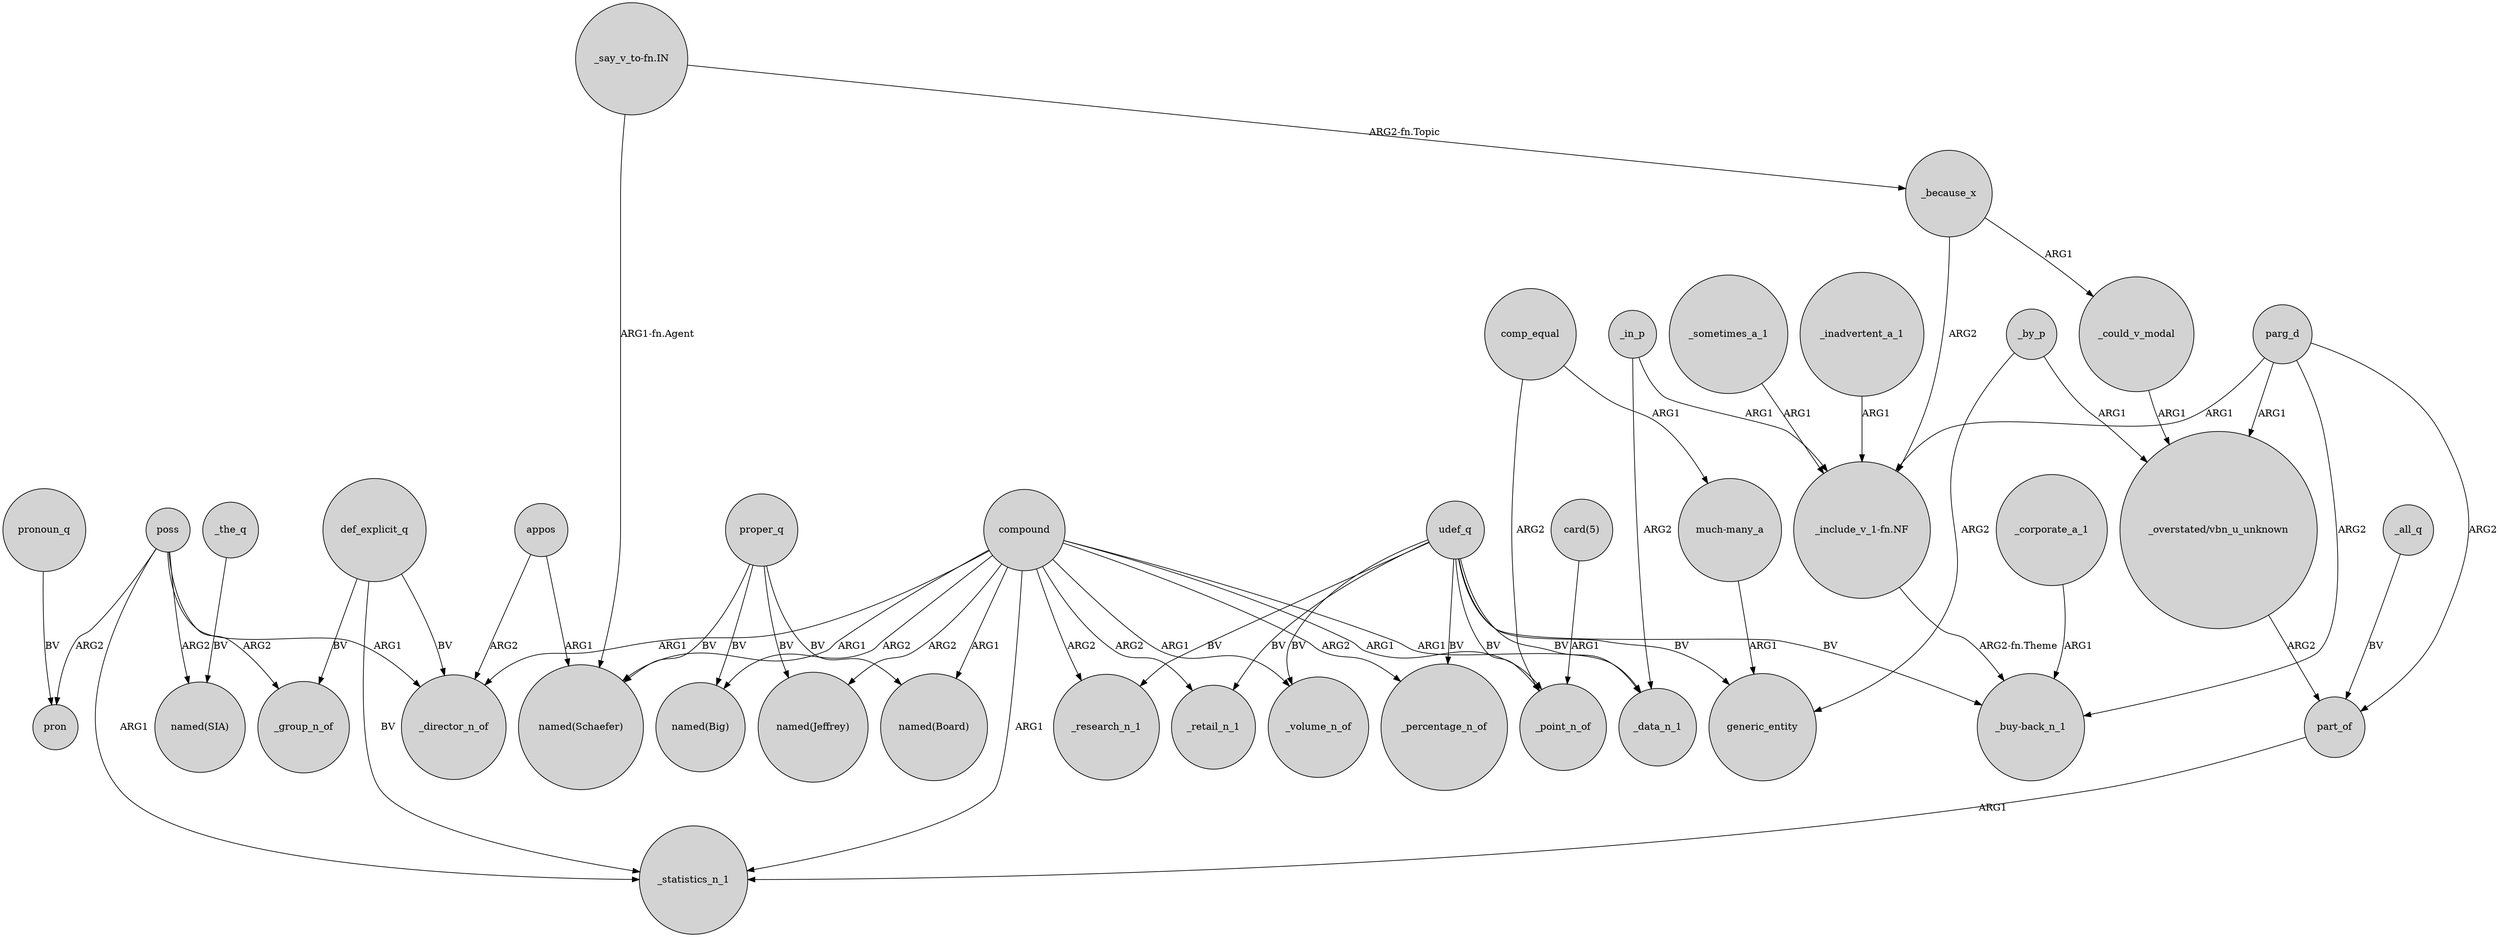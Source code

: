 digraph {
	node [shape=circle style=filled]
	_by_p -> "_overstated/vbn_u_unknown" [label=ARG1]
	parg_d -> "_include_v_1-fn.NF" [label=ARG1]
	"card(5)" -> _point_n_of [label=ARG1]
	proper_q -> "named(Schaefer)" [label=BV]
	_could_v_modal -> "_overstated/vbn_u_unknown" [label=ARG1]
	_all_q -> part_of [label=BV]
	poss -> pron [label=ARG2]
	udef_q -> generic_entity [label=BV]
	appos -> "named(Schaefer)" [label=ARG1]
	poss -> _director_n_of [label=ARG1]
	parg_d -> "_overstated/vbn_u_unknown" [label=ARG1]
	_by_p -> generic_entity [label=ARG2]
	"much-many_a" -> generic_entity [label=ARG1]
	_because_x -> _could_v_modal [label=ARG1]
	def_explicit_q -> _group_n_of [label=BV]
	_inadvertent_a_1 -> "_include_v_1-fn.NF" [label=ARG1]
	compound -> _percentage_n_of [label=ARG2]
	udef_q -> _research_n_1 [label=BV]
	_corporate_a_1 -> "_buy-back_n_1" [label=ARG1]
	udef_q -> _volume_n_of [label=BV]
	compound -> _retail_n_1 [label=ARG2]
	poss -> _statistics_n_1 [label=ARG1]
	comp_equal -> "much-many_a" [label=ARG1]
	compound -> "named(Schaefer)" [label=ARG1]
	proper_q -> "named(Board)" [label=BV]
	compound -> _data_n_1 [label=ARG1]
	_the_q -> "named(SIA)" [label=BV]
	"_say_v_to-fn.IN" -> _because_x [label="ARG2-fn.Topic"]
	"_say_v_to-fn.IN" -> "named(Schaefer)" [label="ARG1-fn.Agent"]
	pronoun_q -> pron [label=BV]
	compound -> _statistics_n_1 [label=ARG1]
	compound -> _point_n_of [label=ARG1]
	_in_p -> "_include_v_1-fn.NF" [label=ARG1]
	_in_p -> _data_n_1 [label=ARG2]
	udef_q -> _data_n_1 [label=BV]
	compound -> "named(Jeffrey)" [label=ARG2]
	compound -> "named(Board)" [label=ARG1]
	poss -> _group_n_of [label=ARG2]
	udef_q -> "_buy-back_n_1" [label=BV]
	udef_q -> _percentage_n_of [label=BV]
	_sometimes_a_1 -> "_include_v_1-fn.NF" [label=ARG1]
	parg_d -> "_buy-back_n_1" [label=ARG2]
	part_of -> _statistics_n_1 [label=ARG1]
	comp_equal -> _point_n_of [label=ARG2]
	"_include_v_1-fn.NF" -> "_buy-back_n_1" [label="ARG2-fn.Theme"]
	udef_q -> _retail_n_1 [label=BV]
	_because_x -> "_include_v_1-fn.NF" [label=ARG2]
	parg_d -> part_of [label=ARG2]
	"_overstated/vbn_u_unknown" -> part_of [label=ARG2]
	compound -> "named(Big)" [label=ARG2]
	proper_q -> "named(Jeffrey)" [label=BV]
	compound -> _director_n_of [label=ARG1]
	compound -> _research_n_1 [label=ARG2]
	def_explicit_q -> _statistics_n_1 [label=BV]
	appos -> _director_n_of [label=ARG2]
	poss -> "named(SIA)" [label=ARG2]
	compound -> _volume_n_of [label=ARG1]
	udef_q -> _point_n_of [label=BV]
	def_explicit_q -> _director_n_of [label=BV]
	proper_q -> "named(Big)" [label=BV]
}
